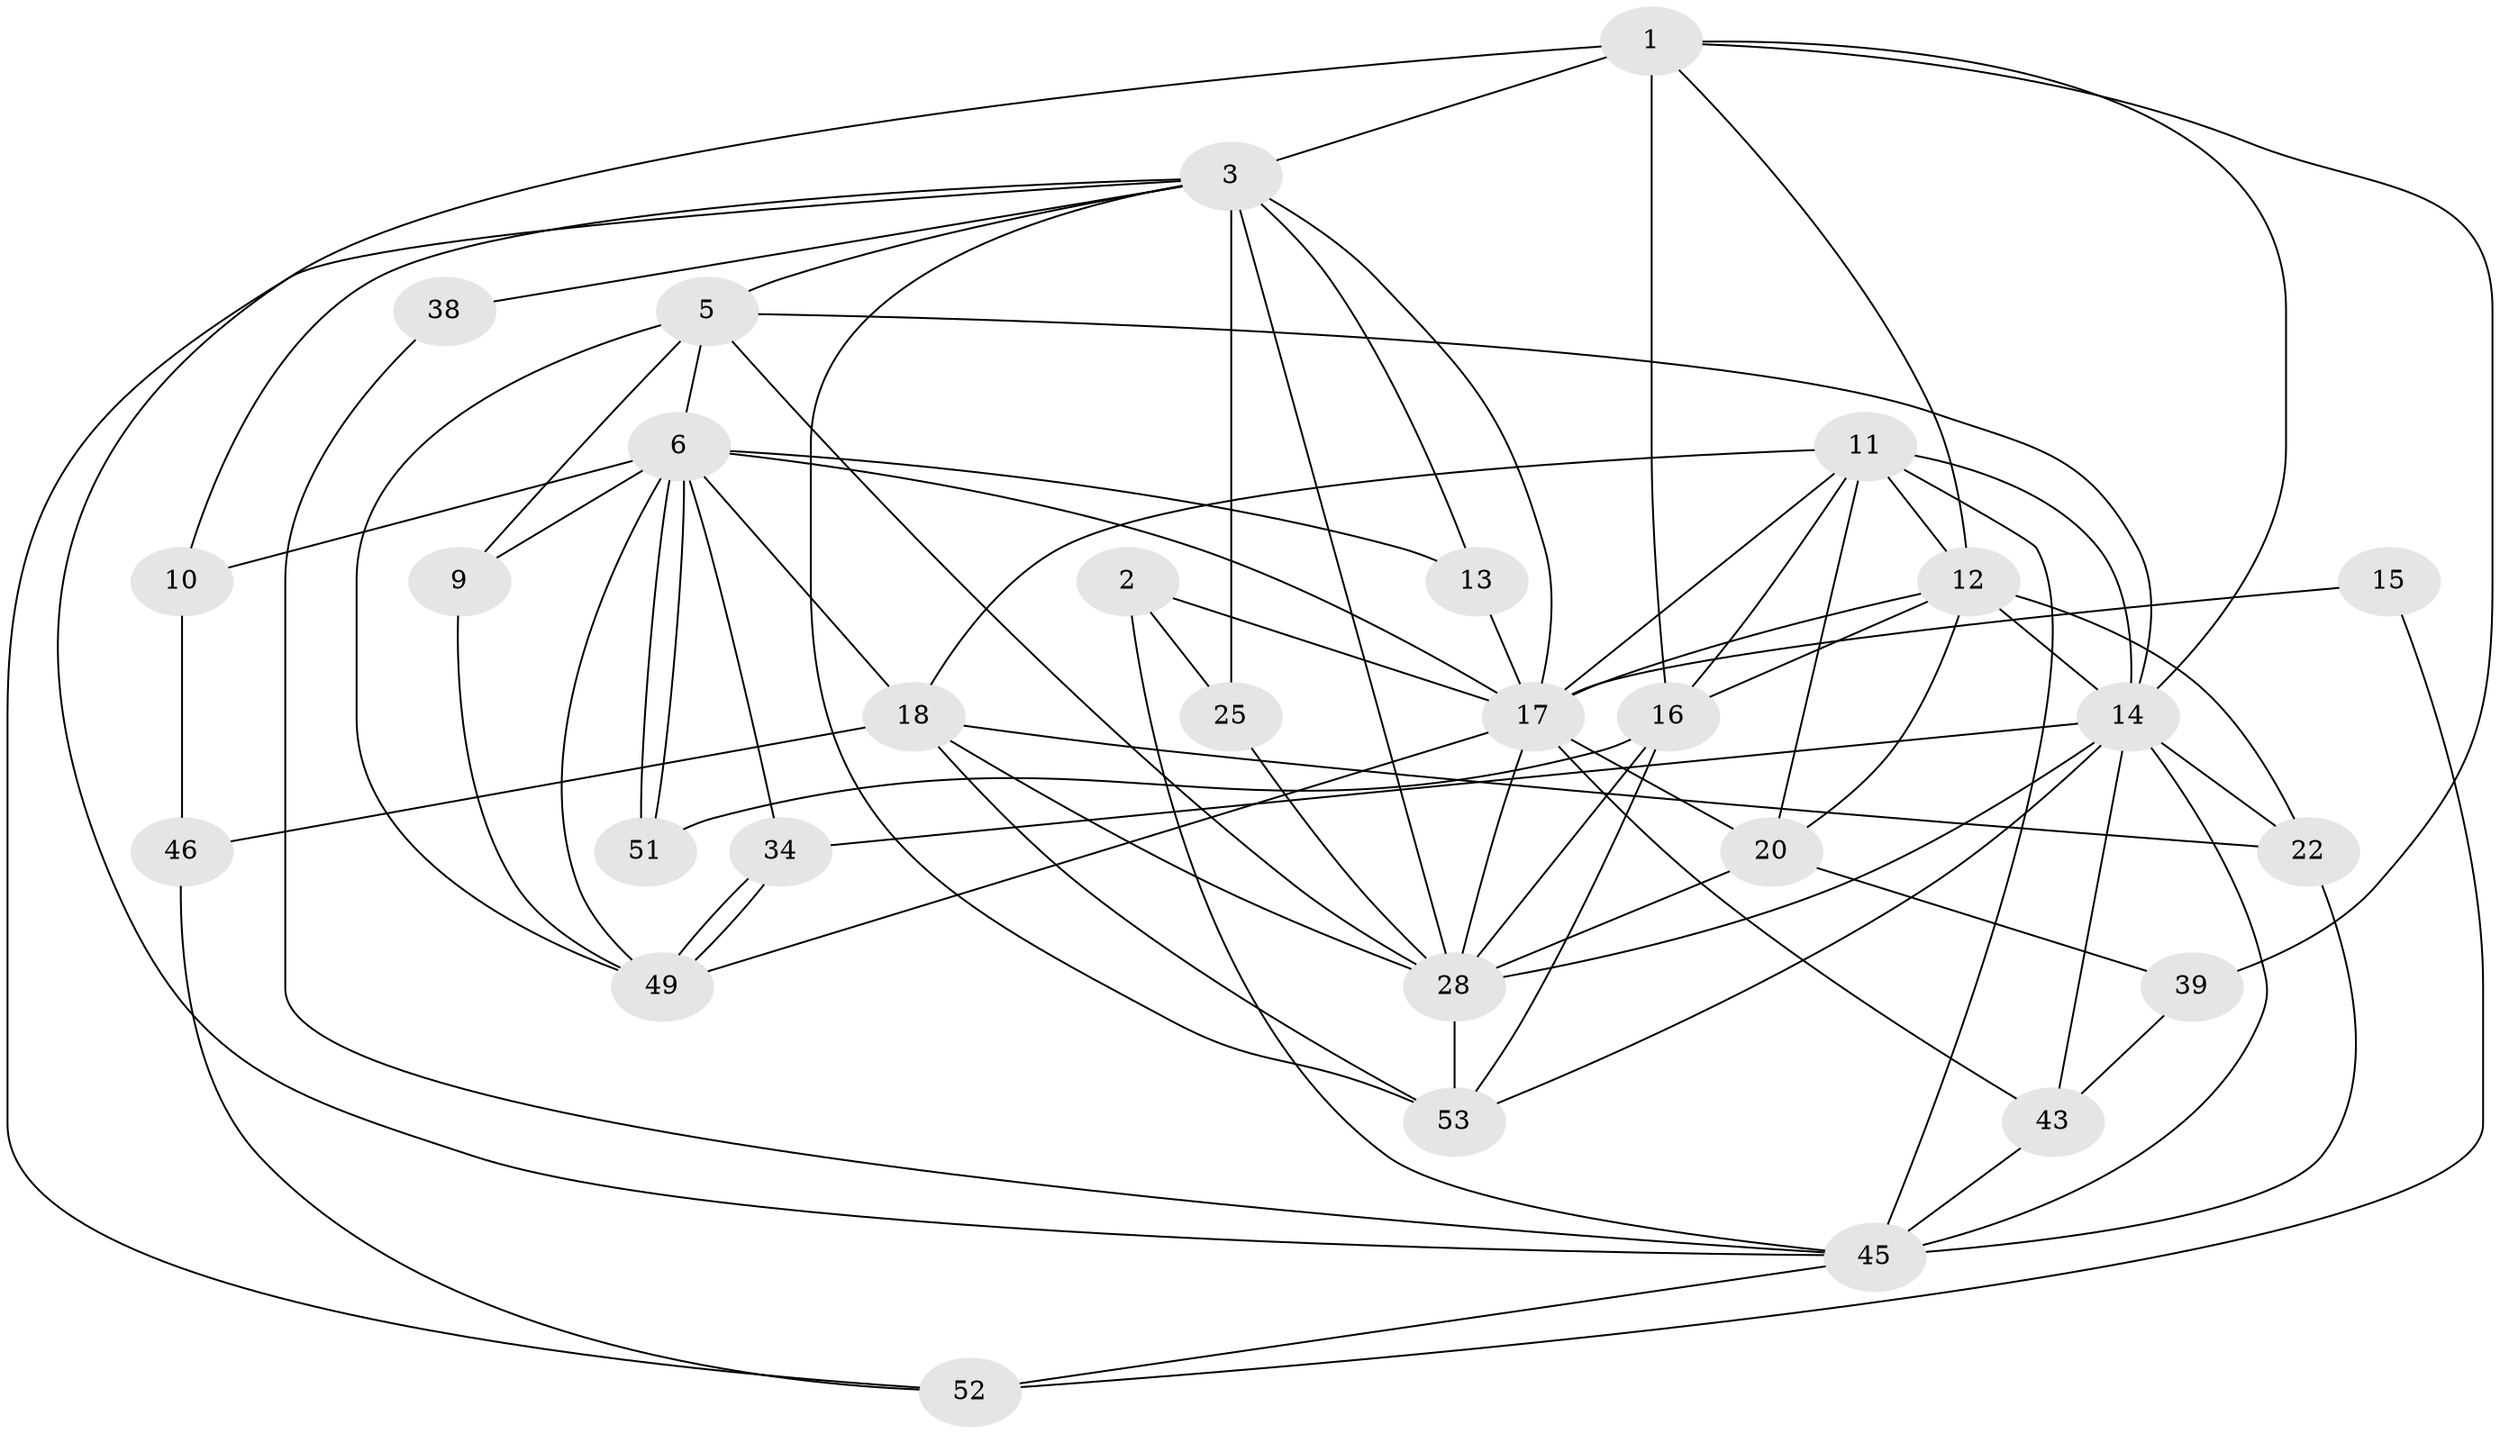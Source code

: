 // original degree distribution, {5: 0.11864406779661017, 3: 0.3389830508474576, 4: 0.3220338983050847, 6: 0.1016949152542373, 2: 0.06779661016949153, 7: 0.05084745762711865}
// Generated by graph-tools (version 1.1) at 2025/15/03/09/25 04:15:00]
// undirected, 29 vertices, 78 edges
graph export_dot {
graph [start="1"]
  node [color=gray90,style=filled];
  1 [super="+4"];
  2;
  3 [super="+7+19"];
  5 [super="+23+57"];
  6 [super="+8+40"];
  9 [super="+50"];
  10;
  11 [super="+44+47"];
  12 [super="+27"];
  13;
  14 [super="+31+32+42"];
  15;
  16 [super="+21+41"];
  17 [super="+24+56"];
  18 [super="+35"];
  20 [super="+58"];
  22 [super="+36"];
  25;
  28 [super="+30"];
  34;
  38;
  39;
  43 [super="+54"];
  45 [super="+48"];
  46;
  49;
  51;
  52;
  53;
  1 -- 45;
  1 -- 39;
  1 -- 16 [weight=2];
  1 -- 14;
  1 -- 3;
  1 -- 12;
  2 -- 45;
  2 -- 25;
  2 -- 17;
  3 -- 17 [weight=2];
  3 -- 38;
  3 -- 5;
  3 -- 52;
  3 -- 53;
  3 -- 25;
  3 -- 10;
  3 -- 28;
  3 -- 13;
  5 -- 9;
  5 -- 49;
  5 -- 28;
  5 -- 6;
  5 -- 14;
  6 -- 51;
  6 -- 51;
  6 -- 18;
  6 -- 34;
  6 -- 10;
  6 -- 13;
  6 -- 9;
  6 -- 17;
  6 -- 49;
  9 -- 49;
  10 -- 46;
  11 -- 12;
  11 -- 16;
  11 -- 18;
  11 -- 14;
  11 -- 45 [weight=2];
  11 -- 17;
  11 -- 20;
  12 -- 22;
  12 -- 20;
  12 -- 16;
  12 -- 14;
  12 -- 17;
  13 -- 17;
  14 -- 53;
  14 -- 28;
  14 -- 34;
  14 -- 22;
  14 -- 43;
  14 -- 45;
  15 -- 52;
  15 -- 17;
  16 -- 28;
  16 -- 53;
  16 -- 51;
  17 -- 20 [weight=2];
  17 -- 49;
  17 -- 28 [weight=2];
  17 -- 43;
  18 -- 46;
  18 -- 22;
  18 -- 28;
  18 -- 53;
  20 -- 39;
  20 -- 28;
  22 -- 45 [weight=2];
  25 -- 28;
  28 -- 53;
  34 -- 49;
  34 -- 49;
  38 -- 45;
  39 -- 43;
  43 -- 45;
  45 -- 52;
  46 -- 52;
}
